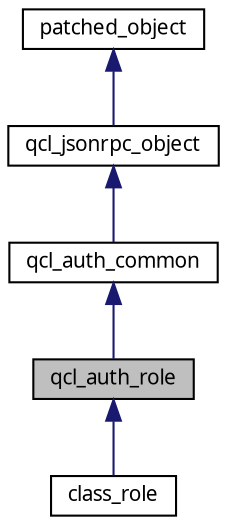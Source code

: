 digraph G
{
  edge [fontname="FreeSans.ttf",fontsize=10,labelfontname="FreeSans.ttf",labelfontsize=10];
  node [fontname="FreeSans.ttf",fontsize=10,shape=record];
  Node1 [label="qcl_auth_role",height=0.2,width=0.4,color="black", fillcolor="grey75", style="filled" fontcolor="black"];
  Node2 -> Node1 [dir=back,color="midnightblue",fontsize=10,style="solid",fontname="FreeSans.ttf"];
  Node2 [label="qcl_auth_common",height=0.2,width=0.4,color="black", fillcolor="white", style="filled",URL="$classqcl__auth__common.html"];
  Node3 -> Node2 [dir=back,color="midnightblue",fontsize=10,style="solid",fontname="FreeSans.ttf"];
  Node3 [label="qcl_jsonrpc_object",height=0.2,width=0.4,color="black", fillcolor="white", style="filled",URL="$classqcl__jsonrpc__object.html"];
  Node4 -> Node3 [dir=back,color="midnightblue",fontsize=10,style="solid",fontname="FreeSans.ttf"];
  Node4 [label="patched_object",height=0.2,width=0.4,color="black", fillcolor="white", style="filled",URL="$classpatched__object.html"];
  Node1 -> Node5 [dir=back,color="midnightblue",fontsize=10,style="solid",fontname="FreeSans.ttf"];
  Node5 [label="class_role",height=0.2,width=0.4,color="black", fillcolor="white", style="filled",URL="$classclass__role.html"];
}
